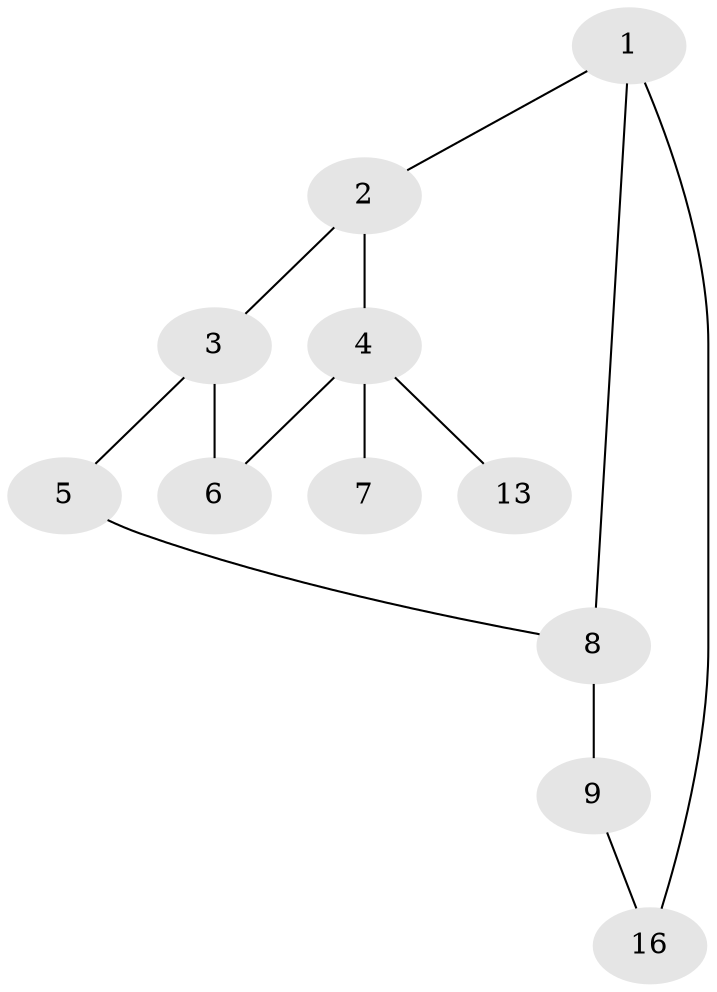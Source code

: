 // Generated by graph-tools (version 1.1) at 2025/46/02/15/25 05:46:28]
// undirected, 11 vertices, 13 edges
graph export_dot {
graph [start="1"]
  node [color=gray90,style=filled];
  1 [super="+12"];
  2;
  3;
  4 [super="+14"];
  5 [super="+11+17"];
  6 [super="+15"];
  7 [super="+10+19"];
  8;
  9 [super="+18"];
  13 [super="+18+20"];
  16 [super="+20"];
  1 -- 2;
  1 -- 8;
  1 -- 16;
  2 -- 3;
  2 -- 4;
  3 -- 5;
  3 -- 6;
  4 -- 6;
  4 -- 7;
  4 -- 13;
  5 -- 8;
  8 -- 9;
  9 -- 16;
}
